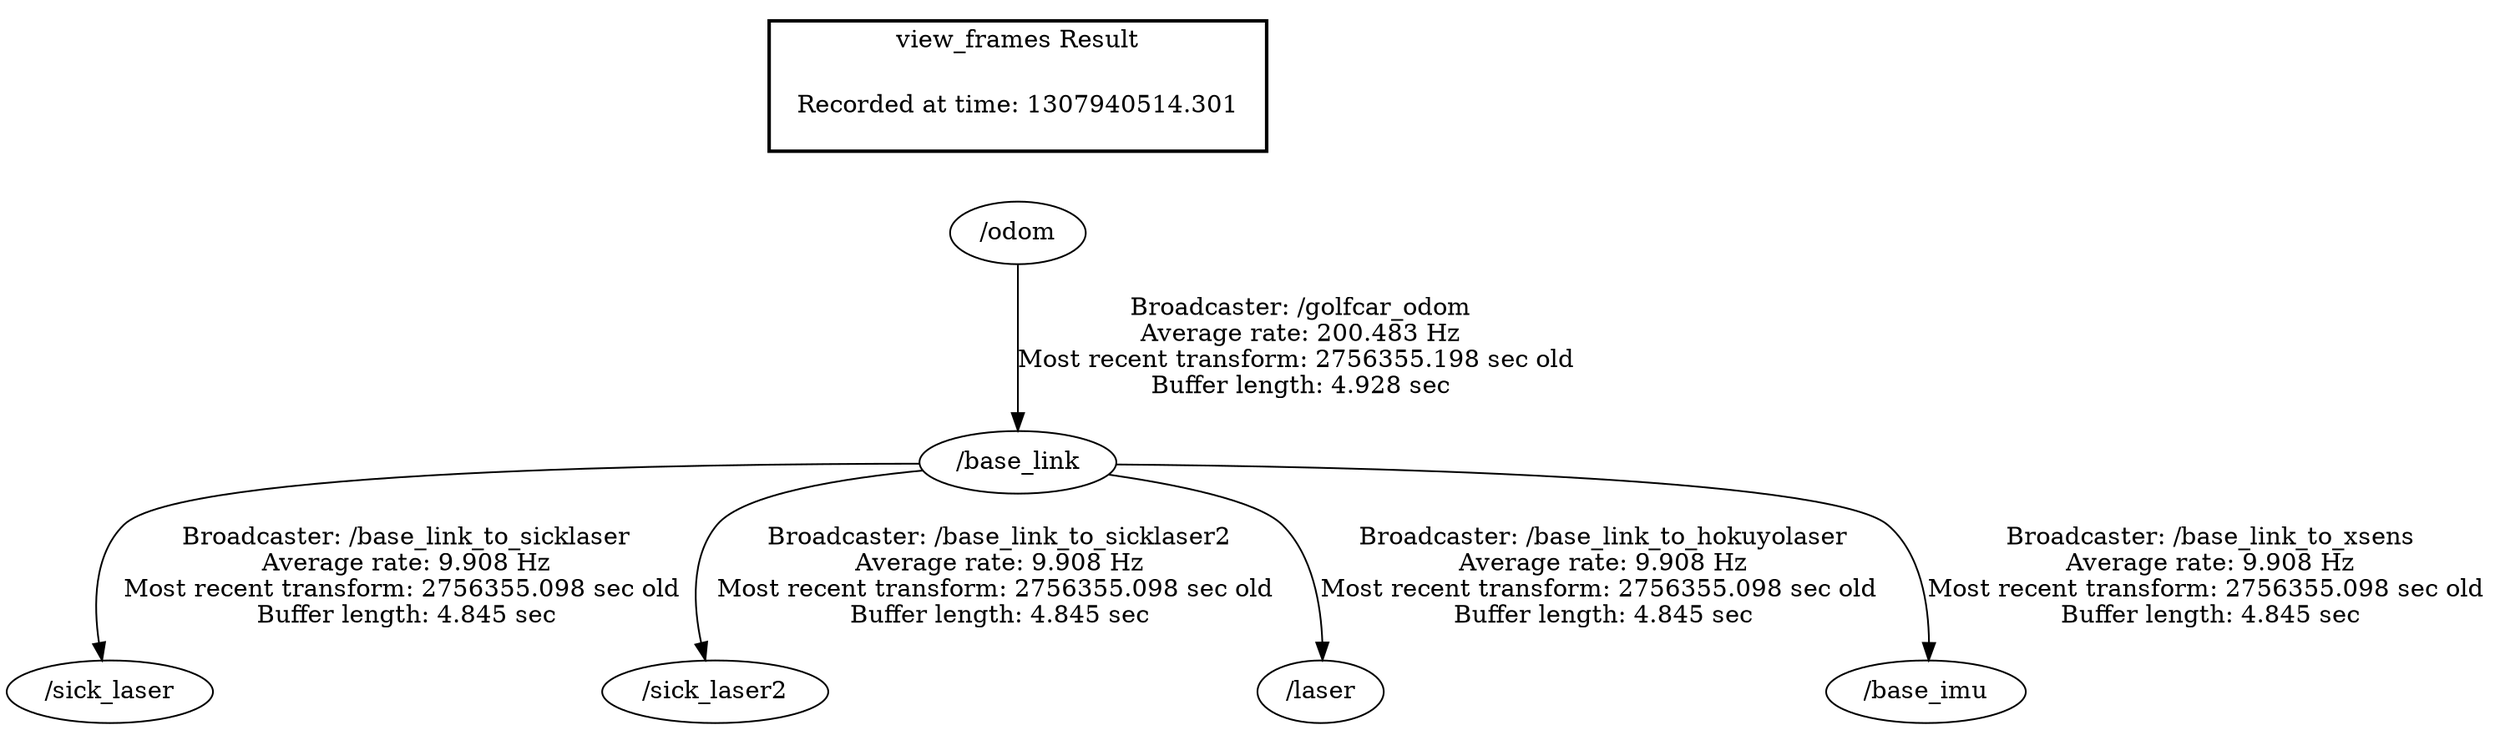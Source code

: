 digraph G {
"/odom" -> "/base_link"[label="Broadcaster: /golfcar_odom\nAverage rate: 200.483 Hz\nMost recent transform: 2756355.198 sec old \nBuffer length: 4.928 sec\n"];
"/base_link" -> "/sick_laser"[label="Broadcaster: /base_link_to_sicklaser\nAverage rate: 9.908 Hz\nMost recent transform: 2756355.098 sec old \nBuffer length: 4.845 sec\n"];
"/base_link" -> "/sick_laser2"[label="Broadcaster: /base_link_to_sicklaser2\nAverage rate: 9.908 Hz\nMost recent transform: 2756355.098 sec old \nBuffer length: 4.845 sec\n"];
"/base_link" -> "/laser"[label="Broadcaster: /base_link_to_hokuyolaser\nAverage rate: 9.908 Hz\nMost recent transform: 2756355.098 sec old \nBuffer length: 4.845 sec\n"];
"/base_link" -> "/base_imu"[label="Broadcaster: /base_link_to_xsens\nAverage rate: 9.908 Hz\nMost recent transform: 2756355.098 sec old \nBuffer length: 4.845 sec\n"];
edge [style=invis];
 subgraph cluster_legend { style=bold; color=black; label ="view_frames Result";
"Recorded at time: 1307940514.301"[ shape=plaintext ] ;
 }->"/odom";
}